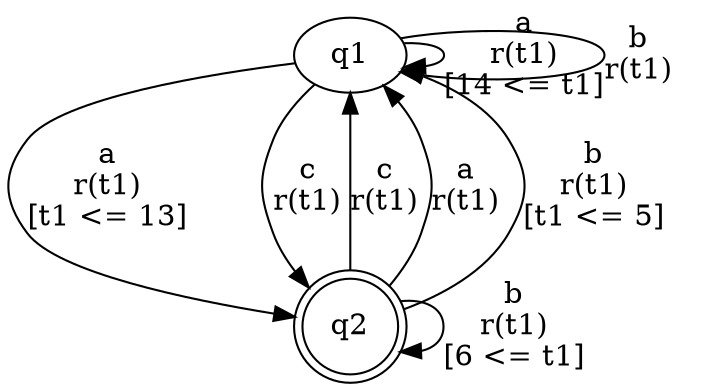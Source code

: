 digraph L {
	qq1[label=q1]
	qq2[label=q2 shape=doublecircle]
	qq1 -> qq2[label="a\nr(t1)\n[t1 <= 13]"]
	qq2 -> qq2[label="b\nr(t1)\n[6 <= t1]"]
	qq2 -> qq1[label="c\nr(t1)\n"]
	qq2 -> qq1[label="a\nr(t1)\n"]
	qq2 -> qq1[label="b\nr(t1)\n[t1 <= 5]"]
	qq1 -> qq1[label="a\nr(t1)\n[14 <= t1]"]
	qq1 -> qq1[label="b\nr(t1)\n"]
	qq1 -> qq2[label="c\nr(t1)\n"]
}
